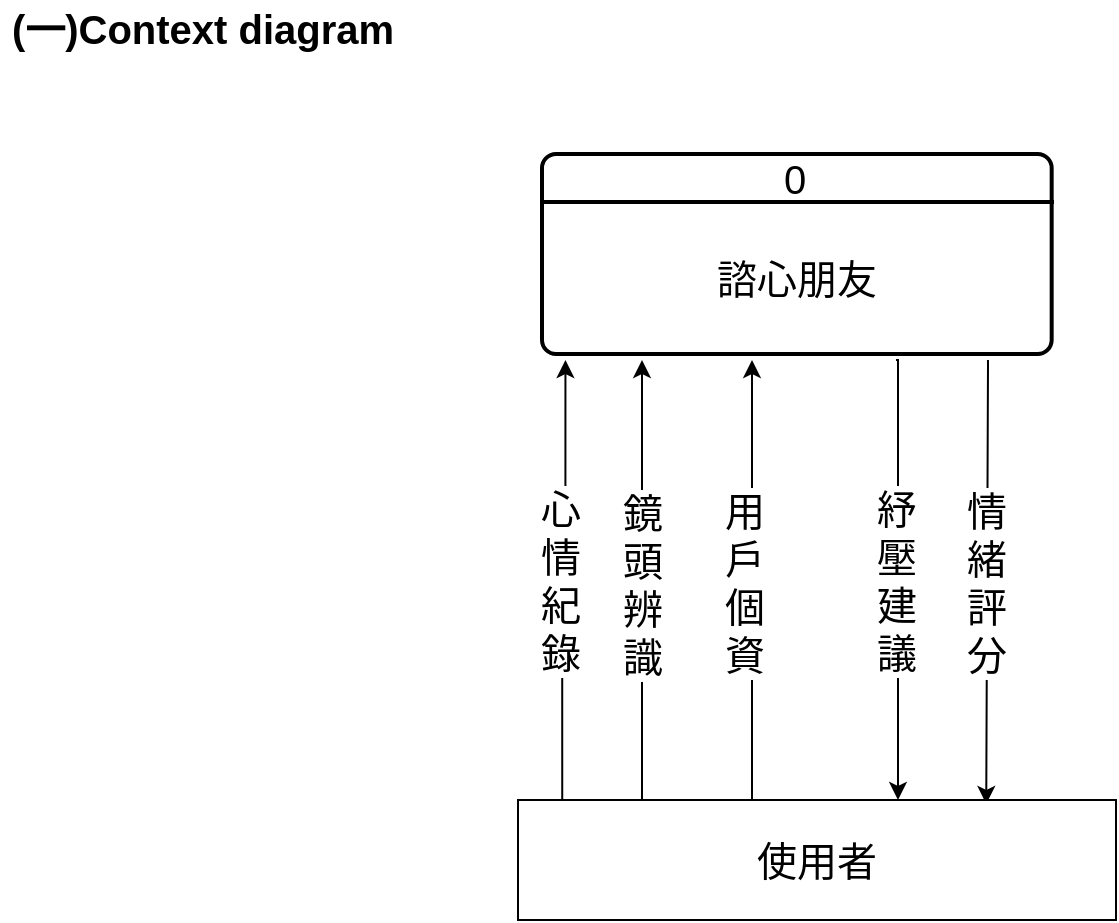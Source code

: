 <mxfile version="14.5.3" type="device"><diagram id="VymXI3cL9hVMf9IZg8_v" name="Page-1"><mxGraphModel dx="1422" dy="762" grid="0" gridSize="10" guides="1" tooltips="1" connect="1" arrows="1" fold="1" page="1" pageScale="1" pageWidth="1169" pageHeight="827" math="0" shadow="0"><root><mxCell id="0"/><mxCell id="1" parent="0"/><mxCell id="w4oDpI8Audb-hrbLCX3T-24" style="edgeStyle=orthogonalEdgeStyle;rounded=0;orthogonalLoop=1;jettySize=auto;html=1;fontSize=20;exitX=0.875;exitY=1.03;exitDx=0;exitDy=0;exitPerimeter=0;entryX=0.783;entryY=0.033;entryDx=0;entryDy=0;entryPerimeter=0;" parent="1" source="w4oDpI8Audb-hrbLCX3T-58" target="w4oDpI8Audb-hrbLCX3T-8" edge="1"><mxGeometry relative="1" as="geometry"><mxPoint x="876" y="256" as="sourcePoint"/><Array as="points"><mxPoint x="631" y="262"/></Array><mxPoint x="884.06" y="469" as="targetPoint"/></mxGeometry></mxCell><mxCell id="w4oDpI8Audb-hrbLCX3T-25" value="情&lt;br&gt;緒&lt;br&gt;評&lt;br&gt;分" style="edgeLabel;html=1;align=center;verticalAlign=middle;resizable=0;points=[];fontSize=20;" parent="w4oDpI8Audb-hrbLCX3T-24" vertex="1" connectable="0"><mxGeometry x="0.164" y="-3" relative="1" as="geometry"><mxPoint x="2.9" y="-17.9" as="offset"/></mxGeometry></mxCell><mxCell id="w4oDpI8Audb-hrbLCX3T-27" style="edgeStyle=orthogonalEdgeStyle;rounded=0;orthogonalLoop=1;jettySize=auto;html=1;exitX=0.25;exitY=0;exitDx=0;exitDy=0;fontSize=20;" parent="1" source="w4oDpI8Audb-hrbLCX3T-8" edge="1"><mxGeometry relative="1" as="geometry"><mxPoint x="513" y="260" as="targetPoint"/><Array as="points"><mxPoint x="513" y="480"/></Array></mxGeometry></mxCell><mxCell id="w4oDpI8Audb-hrbLCX3T-28" value="用&lt;br&gt;戶&lt;br&gt;個&lt;br&gt;資" style="edgeLabel;html=1;align=center;verticalAlign=middle;resizable=0;points=[];fontSize=20;" parent="w4oDpI8Audb-hrbLCX3T-27" vertex="1" connectable="0"><mxGeometry x="0.422" y="-1" relative="1" as="geometry"><mxPoint x="-5" y="34.75" as="offset"/></mxGeometry></mxCell><mxCell id="w4oDpI8Audb-hrbLCX3T-67" style="edgeStyle=orthogonalEdgeStyle;rounded=0;orthogonalLoop=1;jettySize=auto;html=1;exitX=0.074;exitY=0;exitDx=0;exitDy=0;entryX=0.046;entryY=1.03;entryDx=0;entryDy=0;fontSize=20;entryPerimeter=0;exitPerimeter=0;" parent="1" source="w4oDpI8Audb-hrbLCX3T-8" target="w4oDpI8Audb-hrbLCX3T-58" edge="1"><mxGeometry relative="1" as="geometry"/></mxCell><mxCell id="w4oDpI8Audb-hrbLCX3T-68" value="心&lt;br&gt;情&lt;br&gt;紀&lt;br&gt;錄" style="edgeLabel;html=1;align=center;verticalAlign=middle;resizable=0;points=[];fontSize=20;" parent="w4oDpI8Audb-hrbLCX3T-67" vertex="1" connectable="0"><mxGeometry x="0.213" relative="1" as="geometry"><mxPoint x="-3.09" y="23" as="offset"/></mxGeometry></mxCell><mxCell id="w4oDpI8Audb-hrbLCX3T-8" value="使用者" style="rounded=0;whiteSpace=wrap;html=1;fontSize=20;" parent="1" vertex="1"><mxGeometry x="396" y="480" width="299" height="60" as="geometry"/></mxCell><mxCell id="w4oDpI8Audb-hrbLCX3T-15" style="edgeStyle=orthogonalEdgeStyle;rounded=0;orthogonalLoop=1;jettySize=auto;html=1;exitX=0.281;exitY=0;exitDx=0;exitDy=0;fontSize=20;exitPerimeter=0;" parent="1" edge="1"><mxGeometry relative="1" as="geometry"><mxPoint x="458.0" y="480" as="sourcePoint"/><mxPoint x="458" y="260" as="targetPoint"/><Array as="points"><mxPoint x="458" y="420"/><mxPoint x="458" y="420"/></Array></mxGeometry></mxCell><mxCell id="w4oDpI8Audb-hrbLCX3T-22" value="鏡&lt;br&gt;頭&lt;br&gt;辨&lt;br&gt;識" style="edgeLabel;html=1;align=center;verticalAlign=middle;resizable=0;points=[];fontSize=20;" parent="w4oDpI8Audb-hrbLCX3T-15" vertex="1" connectable="0"><mxGeometry x="0.33" y="2" relative="1" as="geometry"><mxPoint x="2" y="38" as="offset"/></mxGeometry></mxCell><mxCell id="w4oDpI8Audb-hrbLCX3T-17" style="edgeStyle=orthogonalEdgeStyle;rounded=0;orthogonalLoop=1;jettySize=auto;html=1;exitX=0.5;exitY=1;exitDx=0;exitDy=0;fontSize=20;" parent="1" edge="1"><mxGeometry relative="1" as="geometry"><mxPoint x="586" y="480" as="targetPoint"/><mxPoint x="585" y="260" as="sourcePoint"/><Array as="points"><mxPoint x="586" y="260"/></Array></mxGeometry></mxCell><mxCell id="w4oDpI8Audb-hrbLCX3T-18" value="紓&lt;br&gt;壓&lt;br&gt;建&lt;br&gt;議" style="edgeLabel;html=1;align=center;verticalAlign=middle;resizable=0;points=[];fontSize=20;" parent="w4oDpI8Audb-hrbLCX3T-17" vertex="1" connectable="0"><mxGeometry x="-0.397" y="-1" relative="1" as="geometry"><mxPoint y="44" as="offset"/></mxGeometry></mxCell><mxCell id="w4oDpI8Audb-hrbLCX3T-45" value="(一)Context diagram" style="text;html=1;align=center;verticalAlign=middle;resizable=0;points=[];autosize=1;fontSize=20;fontStyle=1" parent="1" vertex="1"><mxGeometry x="137" y="80" width="201" height="28" as="geometry"/></mxCell><mxCell id="w4oDpI8Audb-hrbLCX3T-65" value="" style="group" parent="1" vertex="1" connectable="0"><mxGeometry x="408" y="155" width="256" height="102" as="geometry"/></mxCell><mxCell id="w4oDpI8Audb-hrbLCX3T-58" value="&amp;nbsp;&lt;br&gt;諮心朋友" style="rounded=1;whiteSpace=wrap;html=1;absoluteArcSize=1;arcSize=14;strokeWidth=2;fillColor=#ffffff;gradientColor=none;fontSize=20;" parent="w4oDpI8Audb-hrbLCX3T-65" vertex="1"><mxGeometry y="2" width="254.836" height="100" as="geometry"/></mxCell><mxCell id="w4oDpI8Audb-hrbLCX3T-62" value="" style="line;strokeWidth=2;html=1;rounded=1;fillColor=#ffffff;gradientColor=none;fontSize=20;" parent="w4oDpI8Audb-hrbLCX3T-65" vertex="1"><mxGeometry y="21" width="256" height="10" as="geometry"/></mxCell><mxCell id="w4oDpI8Audb-hrbLCX3T-64" value="0" style="text;html=1;align=center;verticalAlign=middle;resizable=0;points=[];autosize=1;fontSize=20;" parent="w4oDpI8Audb-hrbLCX3T-65" vertex="1"><mxGeometry x="115.2" width="21" height="28" as="geometry"/></mxCell></root></mxGraphModel></diagram></mxfile>